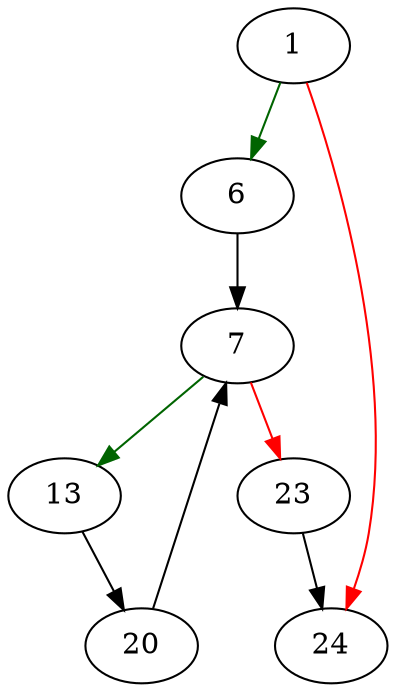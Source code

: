 strict digraph "vdbeMergeEngineFree" {
	// Node definitions.
	1 [entry=true];
	6;
	24;
	7;
	13;
	23;
	20;

	// Edge definitions.
	1 -> 6 [
		color=darkgreen
		cond=true
	];
	1 -> 24 [
		color=red
		cond=false
	];
	6 -> 7;
	7 -> 13 [
		color=darkgreen
		cond=true
	];
	7 -> 23 [
		color=red
		cond=false
	];
	13 -> 20;
	23 -> 24;
	20 -> 7;
}